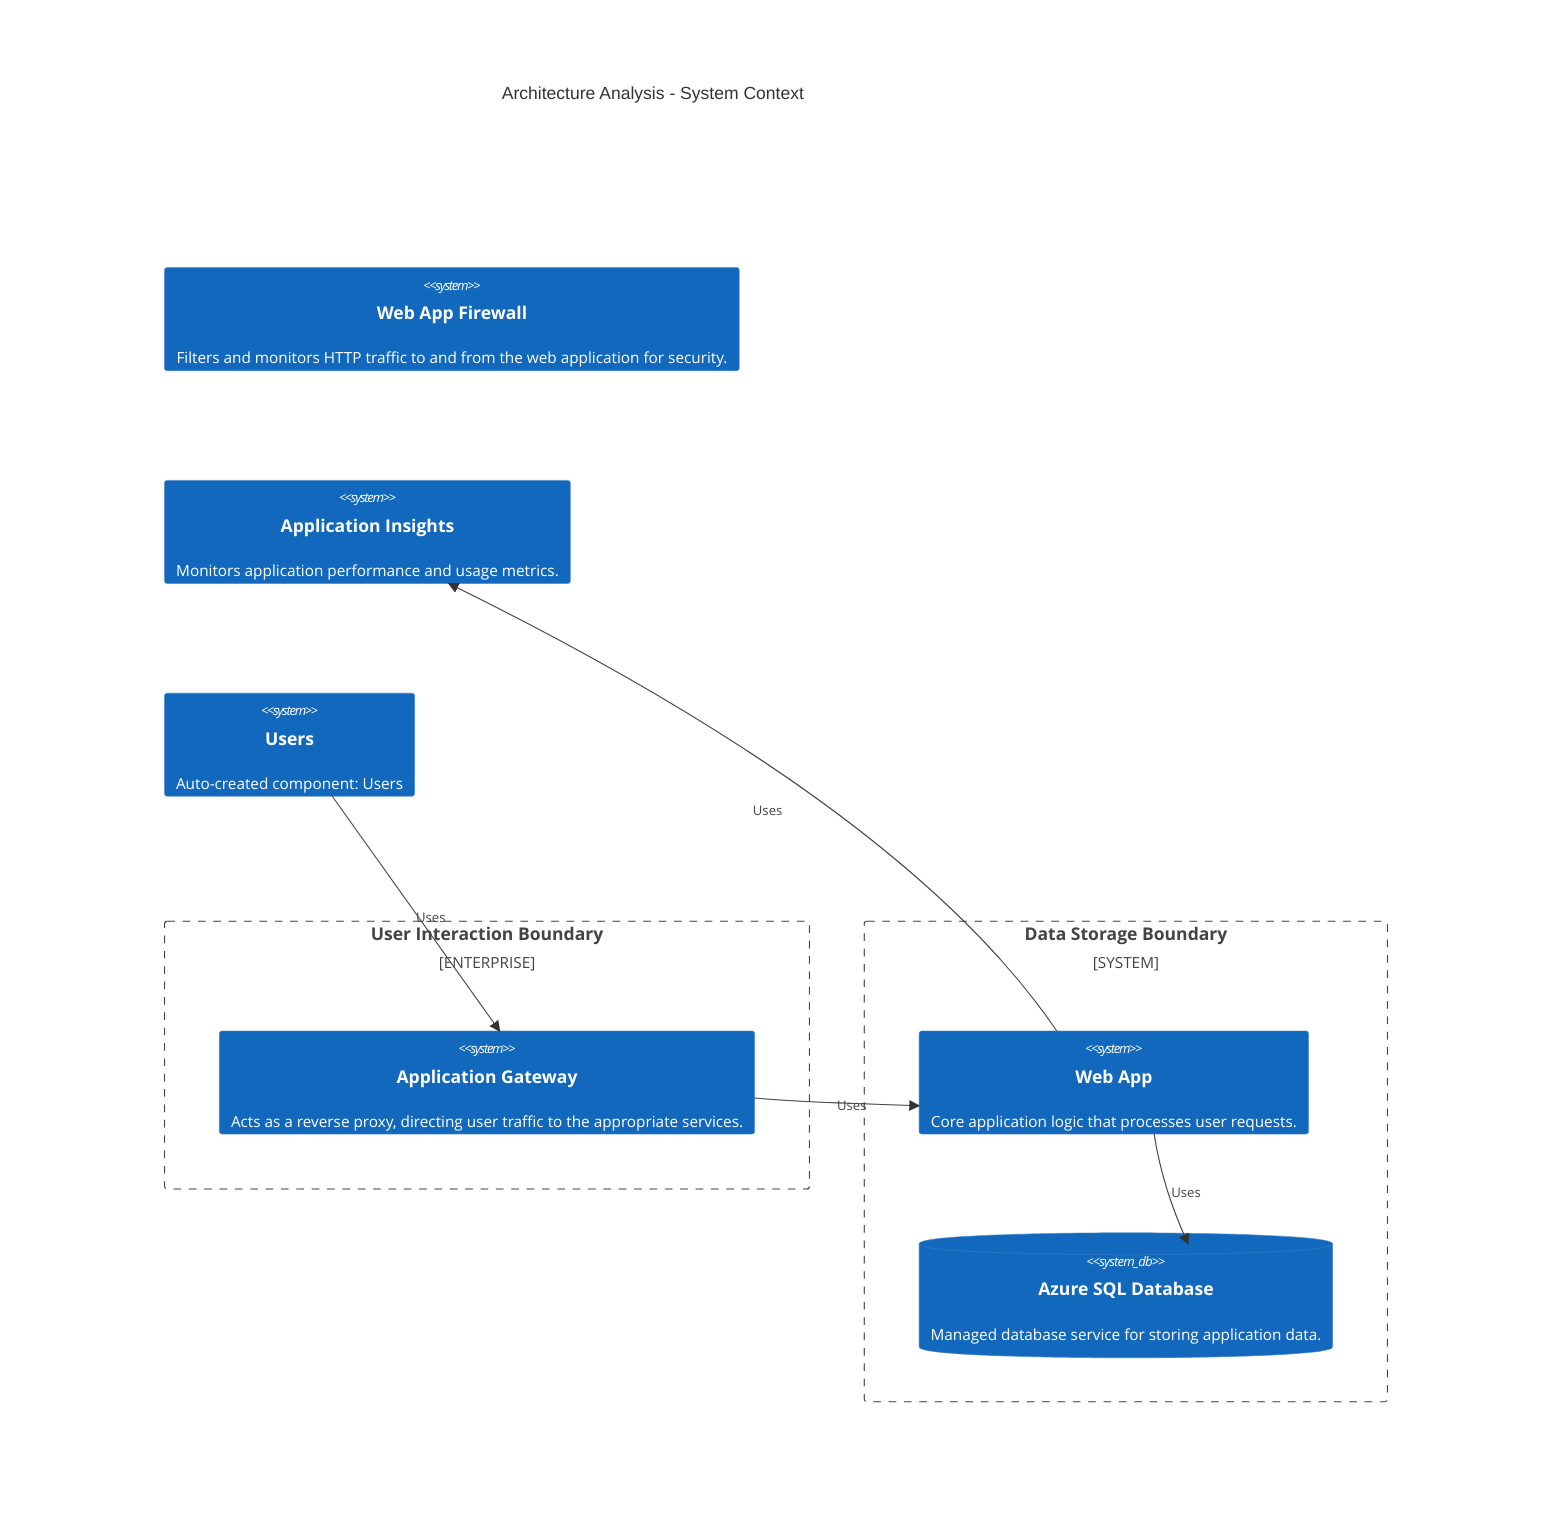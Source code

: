 C4Context
    title Architecture Analysis - System Context
    Enterprise_Boundary(tb_User_Interaction_Boundary, "User Interaction Boundary") {
        System(Application_Gateway, "Application Gateway", "Acts as a reverse proxy, directing user traffic to the appropriate services.")
        System(Web_App, "Web App", "Core application logic that processes user requests.")
    }
    System_Boundary(tb_Data_Storage_Boundary, "Data Storage Boundary") {
        System(Web_App, "Web App", "Core application logic that processes user requests.")
        SystemDb(Azure_SQL_Database, "Azure SQL Database", "Managed database service for storing application data.")
    }
    System(Web_App_Firewall, "Web App Firewall", "Filters and monitors HTTP traffic to and from the web application for security.")
    System(Application_Insights, "Application Insights", "Monitors application performance and usage metrics.")
    System(Users, "Users", "Auto-created component: Users")

    Rel(Users, Application_Gateway, "Uses")
    Rel(Application_Gateway, Web_App, "Uses")
    Rel(Web_App, Azure_SQL_Database, "Uses")
    Rel(Web_App, Application_Insights, "Uses")